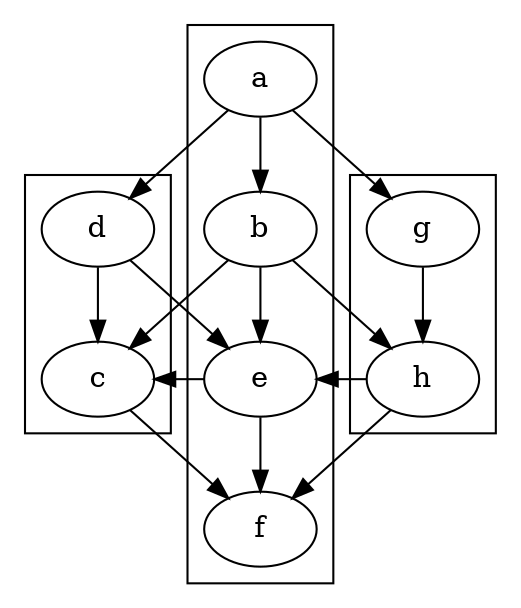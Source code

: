 digraph G {

subgraph cluster_1 {
a;b;e;f
}

subgraph cluster_2 {
d;c
}

subgraph cluster_3 {
g;h
}

a->b->c->f
a->d->e->f
a->g->h->f
b->e
d->c
e->c
h->e
b->h
}